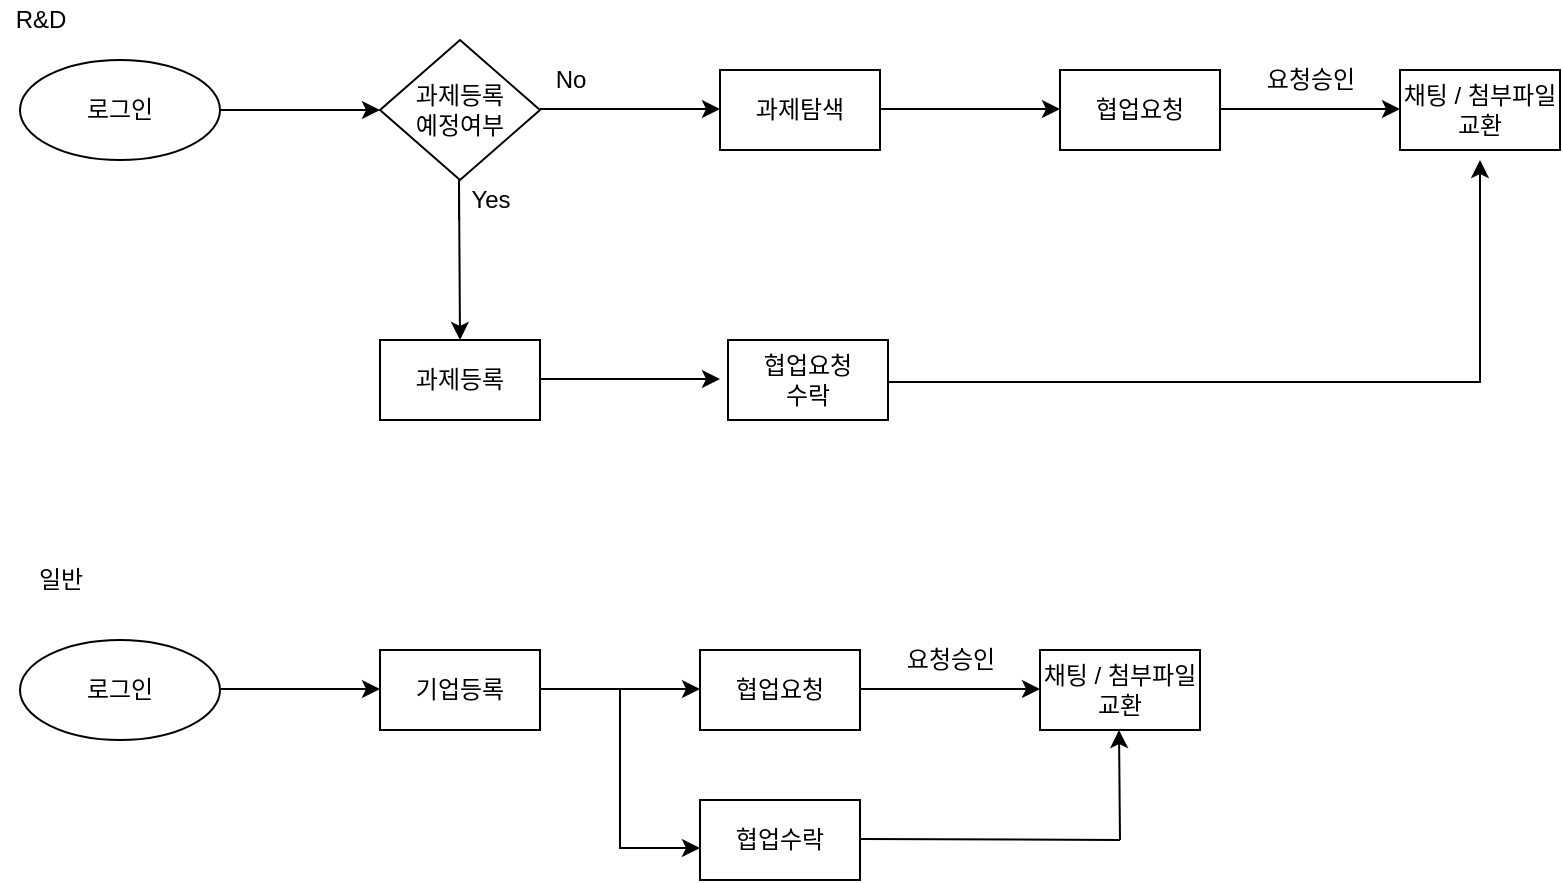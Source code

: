 <mxfile version="14.9.6" type="github">
  <diagram id="e8OOpORlQEa0W2f_swX9" name="Page-1">
    <mxGraphModel dx="1038" dy="588" grid="1" gridSize="10" guides="1" tooltips="1" connect="1" arrows="1" fold="1" page="1" pageScale="1" pageWidth="827" pageHeight="1169" math="0" shadow="0">
      <root>
        <mxCell id="0" />
        <mxCell id="1" parent="0" />
        <mxCell id="K9TvvyC0Zo93BWDe9e6b-13" value="" style="edgeStyle=orthogonalEdgeStyle;rounded=0;orthogonalLoop=1;jettySize=auto;html=1;" edge="1" parent="1" source="K9TvvyC0Zo93BWDe9e6b-1">
          <mxGeometry relative="1" as="geometry">
            <mxPoint x="200" y="65" as="targetPoint" />
          </mxGeometry>
        </mxCell>
        <mxCell id="K9TvvyC0Zo93BWDe9e6b-1" value="로그인" style="ellipse;whiteSpace=wrap;html=1;" vertex="1" parent="1">
          <mxGeometry x="20" y="40" width="100" height="50" as="geometry" />
        </mxCell>
        <mxCell id="K9TvvyC0Zo93BWDe9e6b-4" value="과제탐색" style="rounded=0;whiteSpace=wrap;html=1;" vertex="1" parent="1">
          <mxGeometry x="370" y="45" width="80" height="40" as="geometry" />
        </mxCell>
        <mxCell id="K9TvvyC0Zo93BWDe9e6b-12" value="과제등록 &lt;br&gt;예정여부" style="rhombus;whiteSpace=wrap;html=1;" vertex="1" parent="1">
          <mxGeometry x="200" y="30" width="80" height="70" as="geometry" />
        </mxCell>
        <mxCell id="K9TvvyC0Zo93BWDe9e6b-14" value="R&amp;amp;D" style="text;html=1;resizable=0;autosize=1;align=center;verticalAlign=middle;points=[];fillColor=none;strokeColor=none;rounded=0;" vertex="1" parent="1">
          <mxGeometry x="10" y="10" width="40" height="20" as="geometry" />
        </mxCell>
        <mxCell id="K9TvvyC0Zo93BWDe9e6b-15" value="" style="edgeStyle=orthogonalEdgeStyle;rounded=0;orthogonalLoop=1;jettySize=auto;html=1;" edge="1" parent="1">
          <mxGeometry relative="1" as="geometry">
            <mxPoint x="280" y="64.5" as="sourcePoint" />
            <mxPoint x="370" y="64.5" as="targetPoint" />
            <Array as="points">
              <mxPoint x="320" y="65" />
              <mxPoint x="320" y="65" />
            </Array>
          </mxGeometry>
        </mxCell>
        <mxCell id="K9TvvyC0Zo93BWDe9e6b-19" value="No" style="text;html=1;resizable=0;autosize=1;align=center;verticalAlign=middle;points=[];fillColor=none;strokeColor=none;rounded=0;" vertex="1" parent="1">
          <mxGeometry x="280" y="40" width="30" height="20" as="geometry" />
        </mxCell>
        <mxCell id="K9TvvyC0Zo93BWDe9e6b-21" value="" style="edgeStyle=orthogonalEdgeStyle;rounded=0;orthogonalLoop=1;jettySize=auto;html=1;" edge="1" parent="1">
          <mxGeometry relative="1" as="geometry">
            <mxPoint x="239.5" y="120" as="sourcePoint" />
            <mxPoint x="240" y="180" as="targetPoint" />
            <Array as="points">
              <mxPoint x="239.5" y="100" />
              <mxPoint x="239.5" y="100" />
            </Array>
          </mxGeometry>
        </mxCell>
        <mxCell id="K9TvvyC0Zo93BWDe9e6b-22" value="Yes" style="text;html=1;resizable=0;autosize=1;align=center;verticalAlign=middle;points=[];fillColor=none;strokeColor=none;rounded=0;" vertex="1" parent="1">
          <mxGeometry x="240" y="100" width="30" height="20" as="geometry" />
        </mxCell>
        <mxCell id="K9TvvyC0Zo93BWDe9e6b-23" value="과제등록" style="rounded=0;whiteSpace=wrap;html=1;" vertex="1" parent="1">
          <mxGeometry x="200" y="180" width="80" height="40" as="geometry" />
        </mxCell>
        <mxCell id="K9TvvyC0Zo93BWDe9e6b-24" value="" style="edgeStyle=orthogonalEdgeStyle;rounded=0;orthogonalLoop=1;jettySize=auto;html=1;" edge="1" parent="1">
          <mxGeometry relative="1" as="geometry">
            <mxPoint x="450" y="64.5" as="sourcePoint" />
            <mxPoint x="540" y="64.5" as="targetPoint" />
            <Array as="points">
              <mxPoint x="490" y="65" />
              <mxPoint x="490" y="65" />
            </Array>
          </mxGeometry>
        </mxCell>
        <mxCell id="K9TvvyC0Zo93BWDe9e6b-25" value="협업요청" style="rounded=0;whiteSpace=wrap;html=1;" vertex="1" parent="1">
          <mxGeometry x="540" y="45" width="80" height="40" as="geometry" />
        </mxCell>
        <mxCell id="K9TvvyC0Zo93BWDe9e6b-26" value="" style="edgeStyle=orthogonalEdgeStyle;rounded=0;orthogonalLoop=1;jettySize=auto;html=1;" edge="1" parent="1">
          <mxGeometry relative="1" as="geometry">
            <mxPoint x="620" y="64.5" as="sourcePoint" />
            <mxPoint x="710" y="64.5" as="targetPoint" />
            <Array as="points">
              <mxPoint x="660" y="65" />
              <mxPoint x="660" y="65" />
            </Array>
          </mxGeometry>
        </mxCell>
        <mxCell id="K9TvvyC0Zo93BWDe9e6b-27" value="채팅 / 첨부파일 교환" style="rounded=0;whiteSpace=wrap;html=1;" vertex="1" parent="1">
          <mxGeometry x="710" y="45" width="80" height="40" as="geometry" />
        </mxCell>
        <mxCell id="K9TvvyC0Zo93BWDe9e6b-28" value="요청승인" style="text;html=1;resizable=0;autosize=1;align=center;verticalAlign=middle;points=[];fillColor=none;strokeColor=none;rounded=0;" vertex="1" parent="1">
          <mxGeometry x="635" y="40" width="60" height="20" as="geometry" />
        </mxCell>
        <mxCell id="K9TvvyC0Zo93BWDe9e6b-29" value="" style="edgeStyle=orthogonalEdgeStyle;rounded=0;orthogonalLoop=1;jettySize=auto;html=1;" edge="1" parent="1">
          <mxGeometry relative="1" as="geometry">
            <mxPoint x="280" y="199.5" as="sourcePoint" />
            <mxPoint x="370" y="199.5" as="targetPoint" />
            <Array as="points">
              <mxPoint x="320" y="200" />
              <mxPoint x="320" y="200" />
            </Array>
          </mxGeometry>
        </mxCell>
        <mxCell id="K9TvvyC0Zo93BWDe9e6b-30" value="협업요청&lt;br&gt;수락" style="rounded=0;whiteSpace=wrap;html=1;" vertex="1" parent="1">
          <mxGeometry x="374" y="180" width="80" height="40" as="geometry" />
        </mxCell>
        <mxCell id="K9TvvyC0Zo93BWDe9e6b-31" value="" style="edgeStyle=orthogonalEdgeStyle;rounded=0;orthogonalLoop=1;jettySize=auto;html=1;" edge="1" parent="1">
          <mxGeometry relative="1" as="geometry">
            <mxPoint x="454" y="200" as="sourcePoint" />
            <mxPoint x="750" y="90" as="targetPoint" />
            <Array as="points">
              <mxPoint x="454" y="201" />
              <mxPoint x="750" y="201" />
              <mxPoint x="750" y="90" />
            </Array>
          </mxGeometry>
        </mxCell>
        <mxCell id="K9TvvyC0Zo93BWDe9e6b-32" value="일반" style="text;html=1;resizable=0;autosize=1;align=center;verticalAlign=middle;points=[];fillColor=none;strokeColor=none;rounded=0;" vertex="1" parent="1">
          <mxGeometry x="20" y="290" width="40" height="20" as="geometry" />
        </mxCell>
        <mxCell id="K9TvvyC0Zo93BWDe9e6b-33" value="로그인" style="ellipse;whiteSpace=wrap;html=1;" vertex="1" parent="1">
          <mxGeometry x="20" y="330" width="100" height="50" as="geometry" />
        </mxCell>
        <mxCell id="K9TvvyC0Zo93BWDe9e6b-34" value="" style="edgeStyle=orthogonalEdgeStyle;rounded=0;orthogonalLoop=1;jettySize=auto;html=1;" edge="1" parent="1">
          <mxGeometry relative="1" as="geometry">
            <mxPoint x="120" y="354.5" as="sourcePoint" />
            <mxPoint x="200" y="354.5" as="targetPoint" />
          </mxGeometry>
        </mxCell>
        <mxCell id="K9TvvyC0Zo93BWDe9e6b-35" value="기업등록" style="rounded=0;whiteSpace=wrap;html=1;" vertex="1" parent="1">
          <mxGeometry x="200" y="335" width="80" height="40" as="geometry" />
        </mxCell>
        <mxCell id="K9TvvyC0Zo93BWDe9e6b-36" value="" style="edgeStyle=orthogonalEdgeStyle;rounded=0;orthogonalLoop=1;jettySize=auto;html=1;" edge="1" parent="1">
          <mxGeometry relative="1" as="geometry">
            <mxPoint x="280" y="354.5" as="sourcePoint" />
            <mxPoint x="360" y="354.5" as="targetPoint" />
          </mxGeometry>
        </mxCell>
        <mxCell id="K9TvvyC0Zo93BWDe9e6b-37" value="협업요청" style="rounded=0;whiteSpace=wrap;html=1;" vertex="1" parent="1">
          <mxGeometry x="360" y="335" width="80" height="40" as="geometry" />
        </mxCell>
        <mxCell id="K9TvvyC0Zo93BWDe9e6b-40" value="" style="edgeStyle=orthogonalEdgeStyle;rounded=0;orthogonalLoop=1;jettySize=auto;html=1;" edge="1" parent="1">
          <mxGeometry relative="1" as="geometry">
            <mxPoint x="440" y="354.5" as="sourcePoint" />
            <mxPoint x="530" y="354.5" as="targetPoint" />
            <Array as="points">
              <mxPoint x="480" y="355" />
              <mxPoint x="480" y="355" />
            </Array>
          </mxGeometry>
        </mxCell>
        <mxCell id="K9TvvyC0Zo93BWDe9e6b-41" value="요청승인" style="text;html=1;resizable=0;autosize=1;align=center;verticalAlign=middle;points=[];fillColor=none;strokeColor=none;rounded=0;" vertex="1" parent="1">
          <mxGeometry x="455" y="330" width="60" height="20" as="geometry" />
        </mxCell>
        <mxCell id="K9TvvyC0Zo93BWDe9e6b-42" value="채팅 / 첨부파일 교환" style="rounded=0;whiteSpace=wrap;html=1;" vertex="1" parent="1">
          <mxGeometry x="530" y="335" width="80" height="40" as="geometry" />
        </mxCell>
        <mxCell id="K9TvvyC0Zo93BWDe9e6b-45" value="" style="edgeStyle=orthogonalEdgeStyle;rounded=0;orthogonalLoop=1;jettySize=auto;html=1;" edge="1" parent="1">
          <mxGeometry relative="1" as="geometry">
            <mxPoint x="320" y="374" as="sourcePoint" />
            <mxPoint x="360" y="434" as="targetPoint" />
            <Array as="points">
              <mxPoint x="320" y="354" />
              <mxPoint x="320" y="354" />
            </Array>
          </mxGeometry>
        </mxCell>
        <mxCell id="K9TvvyC0Zo93BWDe9e6b-46" value="협업수락" style="rounded=0;whiteSpace=wrap;html=1;" vertex="1" parent="1">
          <mxGeometry x="360" y="410" width="80" height="40" as="geometry" />
        </mxCell>
        <mxCell id="K9TvvyC0Zo93BWDe9e6b-49" value="" style="endArrow=none;html=1;" edge="1" parent="1">
          <mxGeometry width="50" height="50" relative="1" as="geometry">
            <mxPoint x="440" y="429.5" as="sourcePoint" />
            <mxPoint x="570" y="430" as="targetPoint" />
          </mxGeometry>
        </mxCell>
        <mxCell id="K9TvvyC0Zo93BWDe9e6b-50" value="" style="endArrow=classic;html=1;" edge="1" parent="1">
          <mxGeometry width="50" height="50" relative="1" as="geometry">
            <mxPoint x="570" y="430" as="sourcePoint" />
            <mxPoint x="569.5" y="375" as="targetPoint" />
          </mxGeometry>
        </mxCell>
      </root>
    </mxGraphModel>
  </diagram>
</mxfile>
